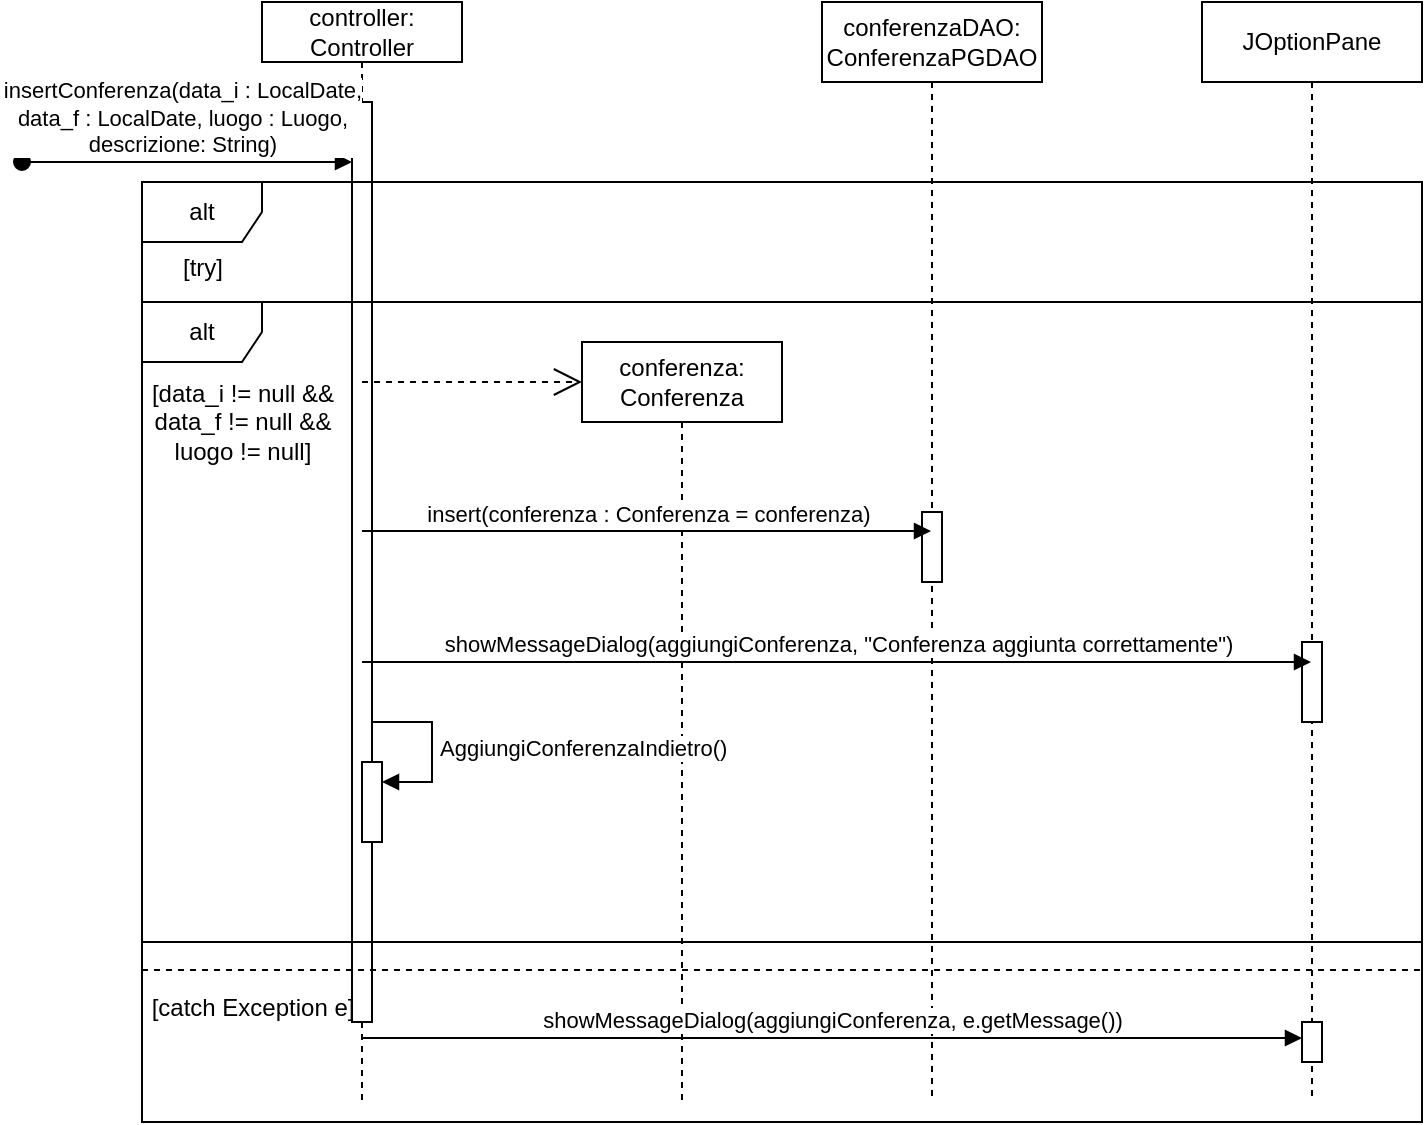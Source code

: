 <mxfile version="21.8.2" type="github">
  <diagram name="Page-1" id="2YBvvXClWsGukQMizWep">
    <mxGraphModel dx="838" dy="550" grid="1" gridSize="10" guides="1" tooltips="1" connect="1" arrows="1" fold="1" page="1" pageScale="1" pageWidth="850" pageHeight="1100" math="0" shadow="0">
      <root>
        <mxCell id="0" />
        <mxCell id="1" parent="0" />
        <mxCell id="6oe79Aadkrb5eiDNxsIn-14" value="controller:&lt;br&gt;Controller" style="shape=umlLifeline;perimeter=lifelinePerimeter;whiteSpace=wrap;html=1;container=1;dropTarget=0;collapsible=0;recursiveResize=0;outlineConnect=0;portConstraint=eastwest;newEdgeStyle={&quot;curved&quot;:0,&quot;rounded&quot;:0};size=30;" vertex="1" parent="1">
          <mxGeometry x="220" y="50" width="100" height="550" as="geometry" />
        </mxCell>
        <mxCell id="6oe79Aadkrb5eiDNxsIn-15" value="" style="html=1;points=[[0,0,0,0,5],[0,1,0,0,-5],[1,0,0,0,5],[1,1,0,0,-5]];perimeter=orthogonalPerimeter;outlineConnect=0;targetShapes=umlLifeline;portConstraint=eastwest;newEdgeStyle={&quot;curved&quot;:0,&quot;rounded&quot;:0};" vertex="1" parent="6oe79Aadkrb5eiDNxsIn-14">
          <mxGeometry x="45" y="50" width="10" height="460" as="geometry" />
        </mxCell>
        <mxCell id="6oe79Aadkrb5eiDNxsIn-17" value="alt" style="shape=umlFrame;whiteSpace=wrap;html=1;pointerEvents=0;" vertex="1" parent="1">
          <mxGeometry x="160" y="140" width="640" height="470" as="geometry" />
        </mxCell>
        <mxCell id="6oe79Aadkrb5eiDNxsIn-18" value="[try]" style="text;html=1;align=center;verticalAlign=middle;resizable=0;points=[];autosize=1;strokeColor=none;fillColor=none;" vertex="1" parent="1">
          <mxGeometry x="170" y="168" width="40" height="30" as="geometry" />
        </mxCell>
        <mxCell id="6oe79Aadkrb5eiDNxsIn-19" value="" style="line;strokeWidth=1;fillColor=none;align=left;verticalAlign=middle;spacingTop=-1;spacingLeft=3;spacingRight=3;rotatable=0;labelPosition=right;points=[];portConstraint=eastwest;strokeColor=inherit;dashed=1;" vertex="1" parent="1">
          <mxGeometry x="160" y="530" width="640" height="8" as="geometry" />
        </mxCell>
        <mxCell id="6oe79Aadkrb5eiDNxsIn-20" value="[catch Exception e]" style="text;html=1;align=center;verticalAlign=middle;resizable=0;points=[];autosize=1;strokeColor=none;fillColor=none;" vertex="1" parent="1">
          <mxGeometry x="155" y="538" width="120" height="30" as="geometry" />
        </mxCell>
        <mxCell id="6oe79Aadkrb5eiDNxsIn-22" value="alt" style="shape=umlFrame;whiteSpace=wrap;html=1;pointerEvents=0;" vertex="1" parent="1">
          <mxGeometry x="160" y="200" width="640" height="320" as="geometry" />
        </mxCell>
        <mxCell id="6oe79Aadkrb5eiDNxsIn-23" value="[data_i != null &amp;amp;&amp;amp;&lt;br&gt;data_f != null &amp;amp;&amp;amp;&lt;br&gt;luogo != null]" style="text;html=1;align=center;verticalAlign=middle;resizable=0;points=[];autosize=1;strokeColor=none;fillColor=none;" vertex="1" parent="1">
          <mxGeometry x="155" y="230" width="110" height="60" as="geometry" />
        </mxCell>
        <mxCell id="6oe79Aadkrb5eiDNxsIn-24" value="" style="endArrow=open;endSize=12;dashed=1;html=1;rounded=0;" edge="1" parent="1">
          <mxGeometry width="160" relative="1" as="geometry">
            <mxPoint x="270" y="240" as="sourcePoint" />
            <mxPoint x="380" y="240" as="targetPoint" />
          </mxGeometry>
        </mxCell>
        <mxCell id="6oe79Aadkrb5eiDNxsIn-26" value="conferenza:&lt;br&gt;Conferenza" style="shape=umlLifeline;perimeter=lifelinePerimeter;whiteSpace=wrap;html=1;container=1;dropTarget=0;collapsible=0;recursiveResize=0;outlineConnect=0;portConstraint=eastwest;newEdgeStyle={&quot;curved&quot;:0,&quot;rounded&quot;:0};" vertex="1" parent="1">
          <mxGeometry x="380" y="220" width="100" height="380" as="geometry" />
        </mxCell>
        <mxCell id="6oe79Aadkrb5eiDNxsIn-27" value="conferenzaDAO:&lt;br&gt;ConferenzaPGDAO" style="shape=umlLifeline;perimeter=lifelinePerimeter;whiteSpace=wrap;html=1;container=1;dropTarget=0;collapsible=0;recursiveResize=0;outlineConnect=0;portConstraint=eastwest;newEdgeStyle={&quot;curved&quot;:0,&quot;rounded&quot;:0};" vertex="1" parent="1">
          <mxGeometry x="500" y="50" width="110" height="550" as="geometry" />
        </mxCell>
        <mxCell id="6oe79Aadkrb5eiDNxsIn-29" value="" style="html=1;points=[[0,0,0,0,5],[0,1,0,0,-5],[1,0,0,0,5],[1,1,0,0,-5]];perimeter=orthogonalPerimeter;outlineConnect=0;targetShapes=umlLifeline;portConstraint=eastwest;newEdgeStyle={&quot;curved&quot;:0,&quot;rounded&quot;:0};" vertex="1" parent="6oe79Aadkrb5eiDNxsIn-27">
          <mxGeometry x="50" y="255" width="10" height="35" as="geometry" />
        </mxCell>
        <mxCell id="6oe79Aadkrb5eiDNxsIn-28" value="insert(conferenza : Conferenza = conferenza)" style="html=1;verticalAlign=bottom;endArrow=block;curved=0;rounded=0;" edge="1" parent="1" target="6oe79Aadkrb5eiDNxsIn-27">
          <mxGeometry width="80" relative="1" as="geometry">
            <mxPoint x="270" y="314.5" as="sourcePoint" />
            <mxPoint x="350" y="314.5" as="targetPoint" />
          </mxGeometry>
        </mxCell>
        <mxCell id="6oe79Aadkrb5eiDNxsIn-30" value="JOptionPane" style="shape=umlLifeline;perimeter=lifelinePerimeter;whiteSpace=wrap;html=1;container=1;dropTarget=0;collapsible=0;recursiveResize=0;outlineConnect=0;portConstraint=eastwest;newEdgeStyle={&quot;curved&quot;:0,&quot;rounded&quot;:0};" vertex="1" parent="1">
          <mxGeometry x="690" y="50" width="110" height="550" as="geometry" />
        </mxCell>
        <mxCell id="6oe79Aadkrb5eiDNxsIn-33" value="" style="html=1;points=[[0,0,0,0,5],[0,1,0,0,-5],[1,0,0,0,5],[1,1,0,0,-5]];perimeter=orthogonalPerimeter;outlineConnect=0;targetShapes=umlLifeline;portConstraint=eastwest;newEdgeStyle={&quot;curved&quot;:0,&quot;rounded&quot;:0};" vertex="1" parent="6oe79Aadkrb5eiDNxsIn-30">
          <mxGeometry x="50" y="320" width="10" height="40" as="geometry" />
        </mxCell>
        <mxCell id="6oe79Aadkrb5eiDNxsIn-36" value="" style="html=1;points=[[0,0,0,0,5],[0,1,0,0,-5],[1,0,0,0,5],[1,1,0,0,-5]];perimeter=orthogonalPerimeter;outlineConnect=0;targetShapes=umlLifeline;portConstraint=eastwest;newEdgeStyle={&quot;curved&quot;:0,&quot;rounded&quot;:0};" vertex="1" parent="6oe79Aadkrb5eiDNxsIn-30">
          <mxGeometry x="50" y="510" width="10" height="20" as="geometry" />
        </mxCell>
        <mxCell id="6oe79Aadkrb5eiDNxsIn-32" value="showMessageDialog(aggiungiConferenza, &quot;Conferenza aggiunta correttamente&quot;)" style="html=1;verticalAlign=bottom;endArrow=block;curved=0;rounded=0;" edge="1" parent="1" target="6oe79Aadkrb5eiDNxsIn-30">
          <mxGeometry width="80" relative="1" as="geometry">
            <mxPoint x="270" y="380" as="sourcePoint" />
            <mxPoint x="350" y="380" as="targetPoint" />
          </mxGeometry>
        </mxCell>
        <mxCell id="6oe79Aadkrb5eiDNxsIn-34" value="" style="html=1;points=[[0,0,0,0,5],[0,1,0,0,-5],[1,0,0,0,5],[1,1,0,0,-5]];perimeter=orthogonalPerimeter;outlineConnect=0;targetShapes=umlLifeline;portConstraint=eastwest;newEdgeStyle={&quot;curved&quot;:0,&quot;rounded&quot;:0};" vertex="1" parent="1">
          <mxGeometry x="270" y="430" width="10" height="40" as="geometry" />
        </mxCell>
        <mxCell id="6oe79Aadkrb5eiDNxsIn-35" value="AggiungiConferenzaIndietro()" style="html=1;align=left;spacingLeft=2;endArrow=block;rounded=0;edgeStyle=orthogonalEdgeStyle;curved=0;rounded=0;" edge="1" target="6oe79Aadkrb5eiDNxsIn-34" parent="1">
          <mxGeometry relative="1" as="geometry">
            <mxPoint x="275" y="410" as="sourcePoint" />
            <Array as="points">
              <mxPoint x="305" y="440" />
            </Array>
          </mxGeometry>
        </mxCell>
        <mxCell id="6oe79Aadkrb5eiDNxsIn-37" value="showMessageDialog(aggiungiConferenza, e.getMessage())" style="html=1;verticalAlign=bottom;endArrow=block;curved=0;rounded=0;" edge="1" parent="1">
          <mxGeometry x="0.001" width="80" relative="1" as="geometry">
            <mxPoint x="270" y="568" as="sourcePoint" />
            <mxPoint x="740" y="568" as="targetPoint" />
            <mxPoint as="offset" />
          </mxGeometry>
        </mxCell>
        <mxCell id="6oe79Aadkrb5eiDNxsIn-41" value="insertConferenza(data_i : LocalDate,&lt;br&gt;data_f : LocalDate, luogo : Luogo,&lt;br&gt;descrizione: String)" style="html=1;verticalAlign=bottom;startArrow=oval;startFill=1;endArrow=block;startSize=8;curved=0;rounded=0;" edge="1" parent="1">
          <mxGeometry x="-0.03" width="60" relative="1" as="geometry">
            <mxPoint x="100" y="130" as="sourcePoint" />
            <mxPoint x="265" y="130" as="targetPoint" />
            <mxPoint as="offset" />
          </mxGeometry>
        </mxCell>
      </root>
    </mxGraphModel>
  </diagram>
</mxfile>
